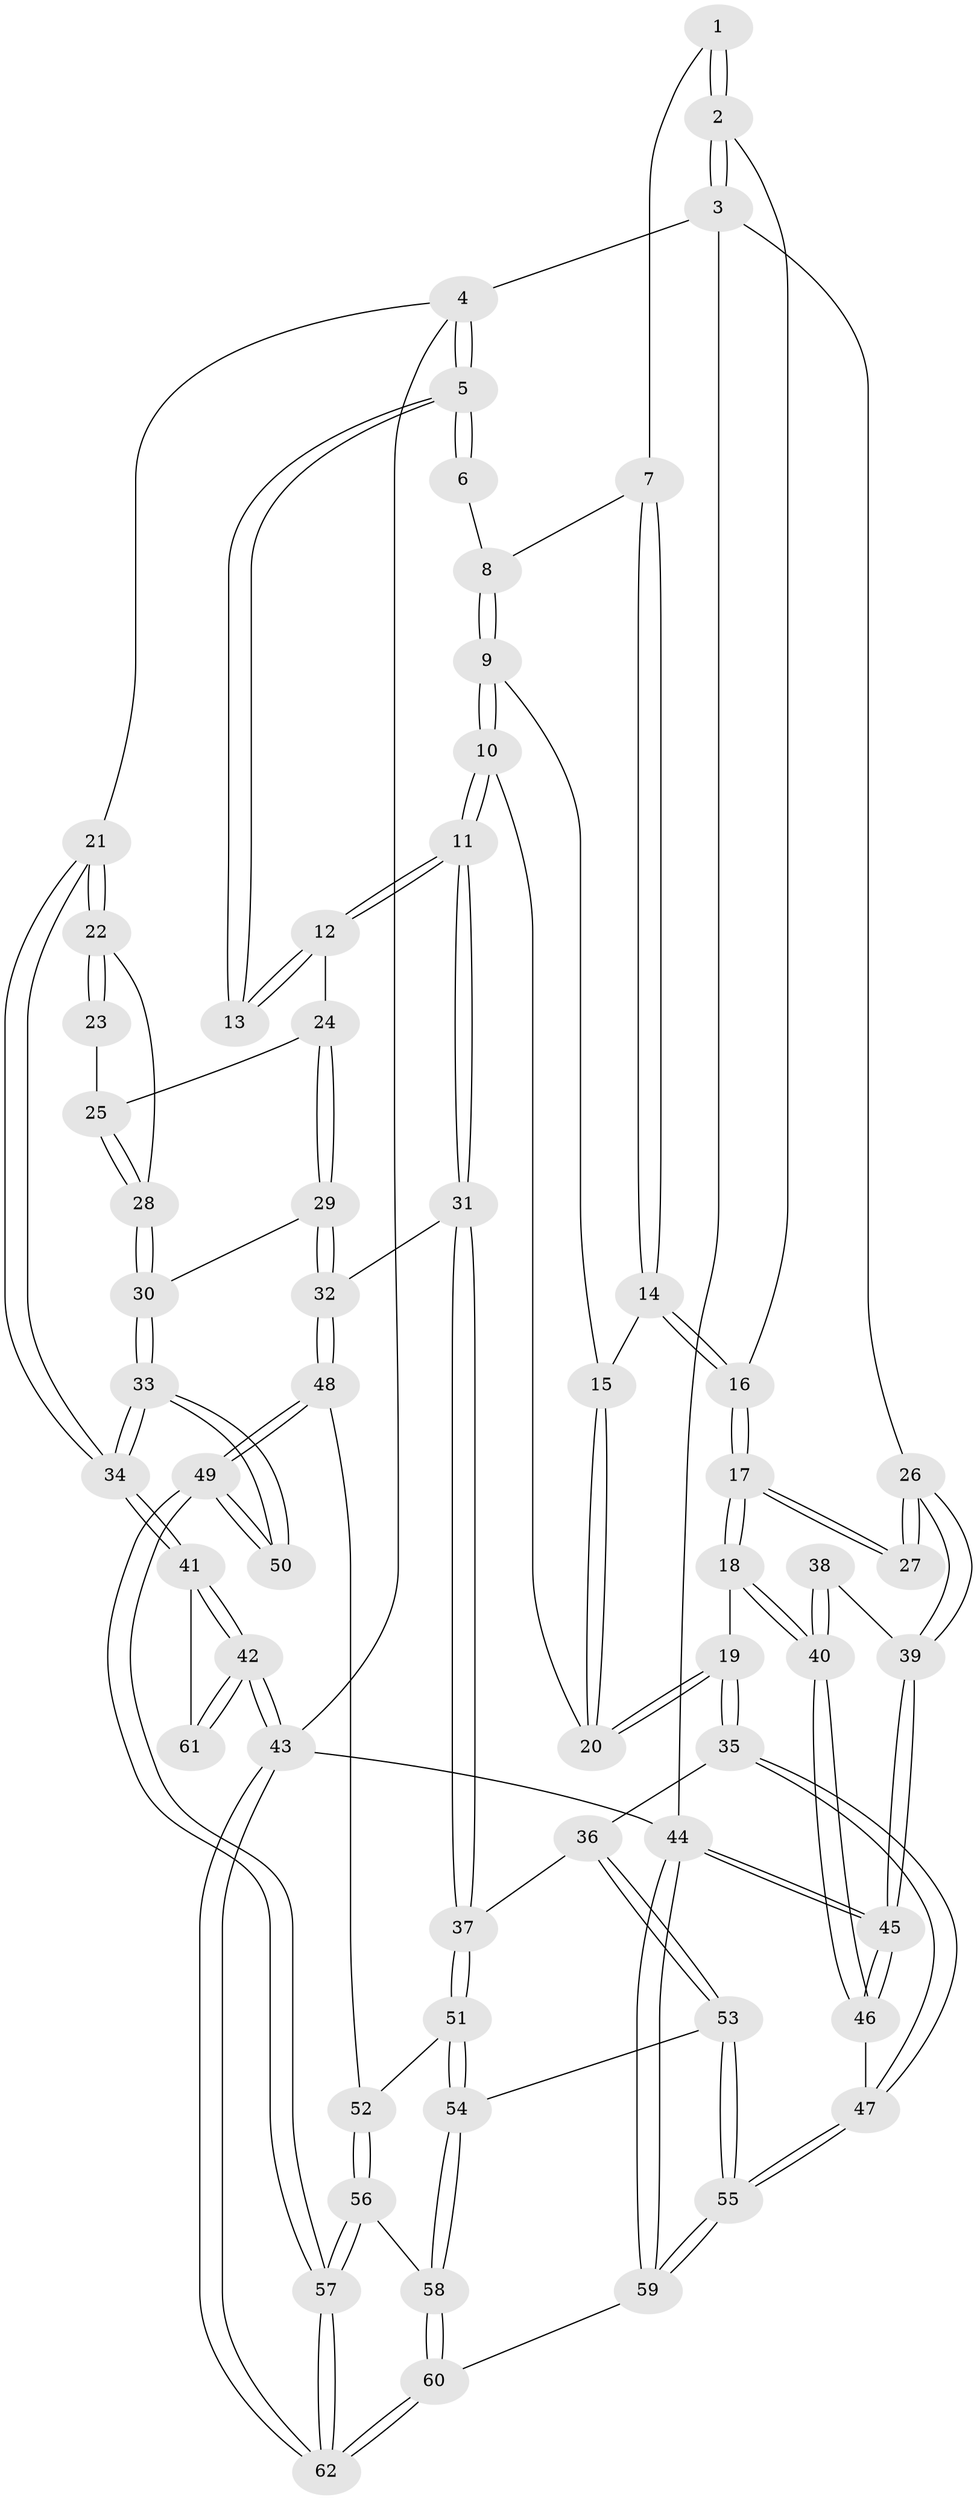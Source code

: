 // coarse degree distribution, {3: 0.22857142857142856, 6: 0.05714285714285714, 4: 0.5142857142857142, 5: 0.17142857142857143, 2: 0.02857142857142857}
// Generated by graph-tools (version 1.1) at 2025/52/02/27/25 19:52:37]
// undirected, 62 vertices, 152 edges
graph export_dot {
graph [start="1"]
  node [color=gray90,style=filled];
  1 [pos="+0.7302427082378682+0"];
  2 [pos="+1+0"];
  3 [pos="+1+0"];
  4 [pos="+0+0"];
  5 [pos="+0.2865390452150813+0"];
  6 [pos="+0.3094071654206961+0"];
  7 [pos="+0.6332783779118122+0.17335877275025435"];
  8 [pos="+0.47752919902760343+0.10468165300548762"];
  9 [pos="+0.48820917349879545+0.259796428428378"];
  10 [pos="+0.4294335613622521+0.3594472412902224"];
  11 [pos="+0.39259795942569337+0.37213902799127135"];
  12 [pos="+0.2777863661725182+0.24335236777253327"];
  13 [pos="+0.26156880953843786+0.1639689003351784"];
  14 [pos="+0.6428732616038966+0.19111660314797782"];
  15 [pos="+0.6228193186330613+0.22265942188429952"];
  16 [pos="+0.8139228135029049+0.22907117838673619"];
  17 [pos="+0.8269993964562238+0.3714999881445355"];
  18 [pos="+0.7668856817141865+0.44783405018783246"];
  19 [pos="+0.6954116948207908+0.46717794319566586"];
  20 [pos="+0.6013228366981376+0.3847093333850868"];
  21 [pos="+0+0.2146368398708805"];
  22 [pos="+0+0.262603256370391"];
  23 [pos="+0.08434331983228859+0.23428226783032102"];
  24 [pos="+0.16534676993289885+0.3477370231760272"];
  25 [pos="+0.13693787912507963+0.35009091825610544"];
  26 [pos="+1+0.3466280283829122"];
  27 [pos="+0.9100236591939839+0.38208727473108123"];
  28 [pos="+0.06454303490107426+0.36991273963085053"];
  29 [pos="+0.21062679739115417+0.5314812367603295"];
  30 [pos="+0.08119327585645138+0.5369683418889925"];
  31 [pos="+0.364685465915148+0.4890621302829981"];
  32 [pos="+0.23233201712871876+0.5393377392851988"];
  33 [pos="+0.036113256255656694+0.56501089765967"];
  34 [pos="+0+0.6051613632135552"];
  35 [pos="+0.6483664806985568+0.5396198828502433"];
  36 [pos="+0.5868584455978445+0.5885560273811727"];
  37 [pos="+0.4294236731173717+0.5626529204676798"];
  38 [pos="+0.9676936214432879+0.5059074257101472"];
  39 [pos="+1+0.4220109690647178"];
  40 [pos="+0.9291368169111681+0.6766611372694712"];
  41 [pos="+0+0.6551251112976353"];
  42 [pos="+0+1"];
  43 [pos="+0+1"];
  44 [pos="+1+1"];
  45 [pos="+1+1"];
  46 [pos="+0.9388434058535609+0.698310858777865"];
  47 [pos="+0.7492729468081715+0.6818869293826483"];
  48 [pos="+0.2326096892876017+0.6609995227927207"];
  49 [pos="+0.18844088479894655+0.7600440636889174"];
  50 [pos="+0.13931057229472738+0.7563322860580096"];
  51 [pos="+0.4055131769218627+0.6720864387589398"];
  52 [pos="+0.36535830892116755+0.6959883773546109"];
  53 [pos="+0.591522574732842+0.7279723070696181"];
  54 [pos="+0.472408920874136+0.762919250098302"];
  55 [pos="+0.6424661677730008+0.7832730337254734"];
  56 [pos="+0.30241247432293084+0.8423323427289751"];
  57 [pos="+0.2636966114587936+0.8531837707767749"];
  58 [pos="+0.4290419793285757+0.8566278504481771"];
  59 [pos="+0.7690764574682512+1"];
  60 [pos="+0.6278856961472254+1"];
  61 [pos="+0.13709280660237239+0.7573572763137155"];
  62 [pos="+0.14597647358724158+1"];
  1 -- 2;
  1 -- 2;
  1 -- 7;
  2 -- 3;
  2 -- 3;
  2 -- 16;
  3 -- 4;
  3 -- 26;
  3 -- 44;
  4 -- 5;
  4 -- 5;
  4 -- 21;
  4 -- 43;
  5 -- 6;
  5 -- 6;
  5 -- 13;
  5 -- 13;
  6 -- 8;
  7 -- 8;
  7 -- 14;
  7 -- 14;
  8 -- 9;
  8 -- 9;
  9 -- 10;
  9 -- 10;
  9 -- 15;
  10 -- 11;
  10 -- 11;
  10 -- 20;
  11 -- 12;
  11 -- 12;
  11 -- 31;
  11 -- 31;
  12 -- 13;
  12 -- 13;
  12 -- 24;
  14 -- 15;
  14 -- 16;
  14 -- 16;
  15 -- 20;
  15 -- 20;
  16 -- 17;
  16 -- 17;
  17 -- 18;
  17 -- 18;
  17 -- 27;
  17 -- 27;
  18 -- 19;
  18 -- 40;
  18 -- 40;
  19 -- 20;
  19 -- 20;
  19 -- 35;
  19 -- 35;
  21 -- 22;
  21 -- 22;
  21 -- 34;
  21 -- 34;
  22 -- 23;
  22 -- 23;
  22 -- 28;
  23 -- 25;
  24 -- 25;
  24 -- 29;
  24 -- 29;
  25 -- 28;
  25 -- 28;
  26 -- 27;
  26 -- 27;
  26 -- 39;
  26 -- 39;
  28 -- 30;
  28 -- 30;
  29 -- 30;
  29 -- 32;
  29 -- 32;
  30 -- 33;
  30 -- 33;
  31 -- 32;
  31 -- 37;
  31 -- 37;
  32 -- 48;
  32 -- 48;
  33 -- 34;
  33 -- 34;
  33 -- 50;
  33 -- 50;
  34 -- 41;
  34 -- 41;
  35 -- 36;
  35 -- 47;
  35 -- 47;
  36 -- 37;
  36 -- 53;
  36 -- 53;
  37 -- 51;
  37 -- 51;
  38 -- 39;
  38 -- 40;
  38 -- 40;
  39 -- 45;
  39 -- 45;
  40 -- 46;
  40 -- 46;
  41 -- 42;
  41 -- 42;
  41 -- 61;
  42 -- 43;
  42 -- 43;
  42 -- 61;
  42 -- 61;
  43 -- 62;
  43 -- 62;
  43 -- 44;
  44 -- 45;
  44 -- 45;
  44 -- 59;
  44 -- 59;
  45 -- 46;
  45 -- 46;
  46 -- 47;
  47 -- 55;
  47 -- 55;
  48 -- 49;
  48 -- 49;
  48 -- 52;
  49 -- 50;
  49 -- 50;
  49 -- 57;
  49 -- 57;
  51 -- 52;
  51 -- 54;
  51 -- 54;
  52 -- 56;
  52 -- 56;
  53 -- 54;
  53 -- 55;
  53 -- 55;
  54 -- 58;
  54 -- 58;
  55 -- 59;
  55 -- 59;
  56 -- 57;
  56 -- 57;
  56 -- 58;
  57 -- 62;
  57 -- 62;
  58 -- 60;
  58 -- 60;
  59 -- 60;
  60 -- 62;
  60 -- 62;
}

